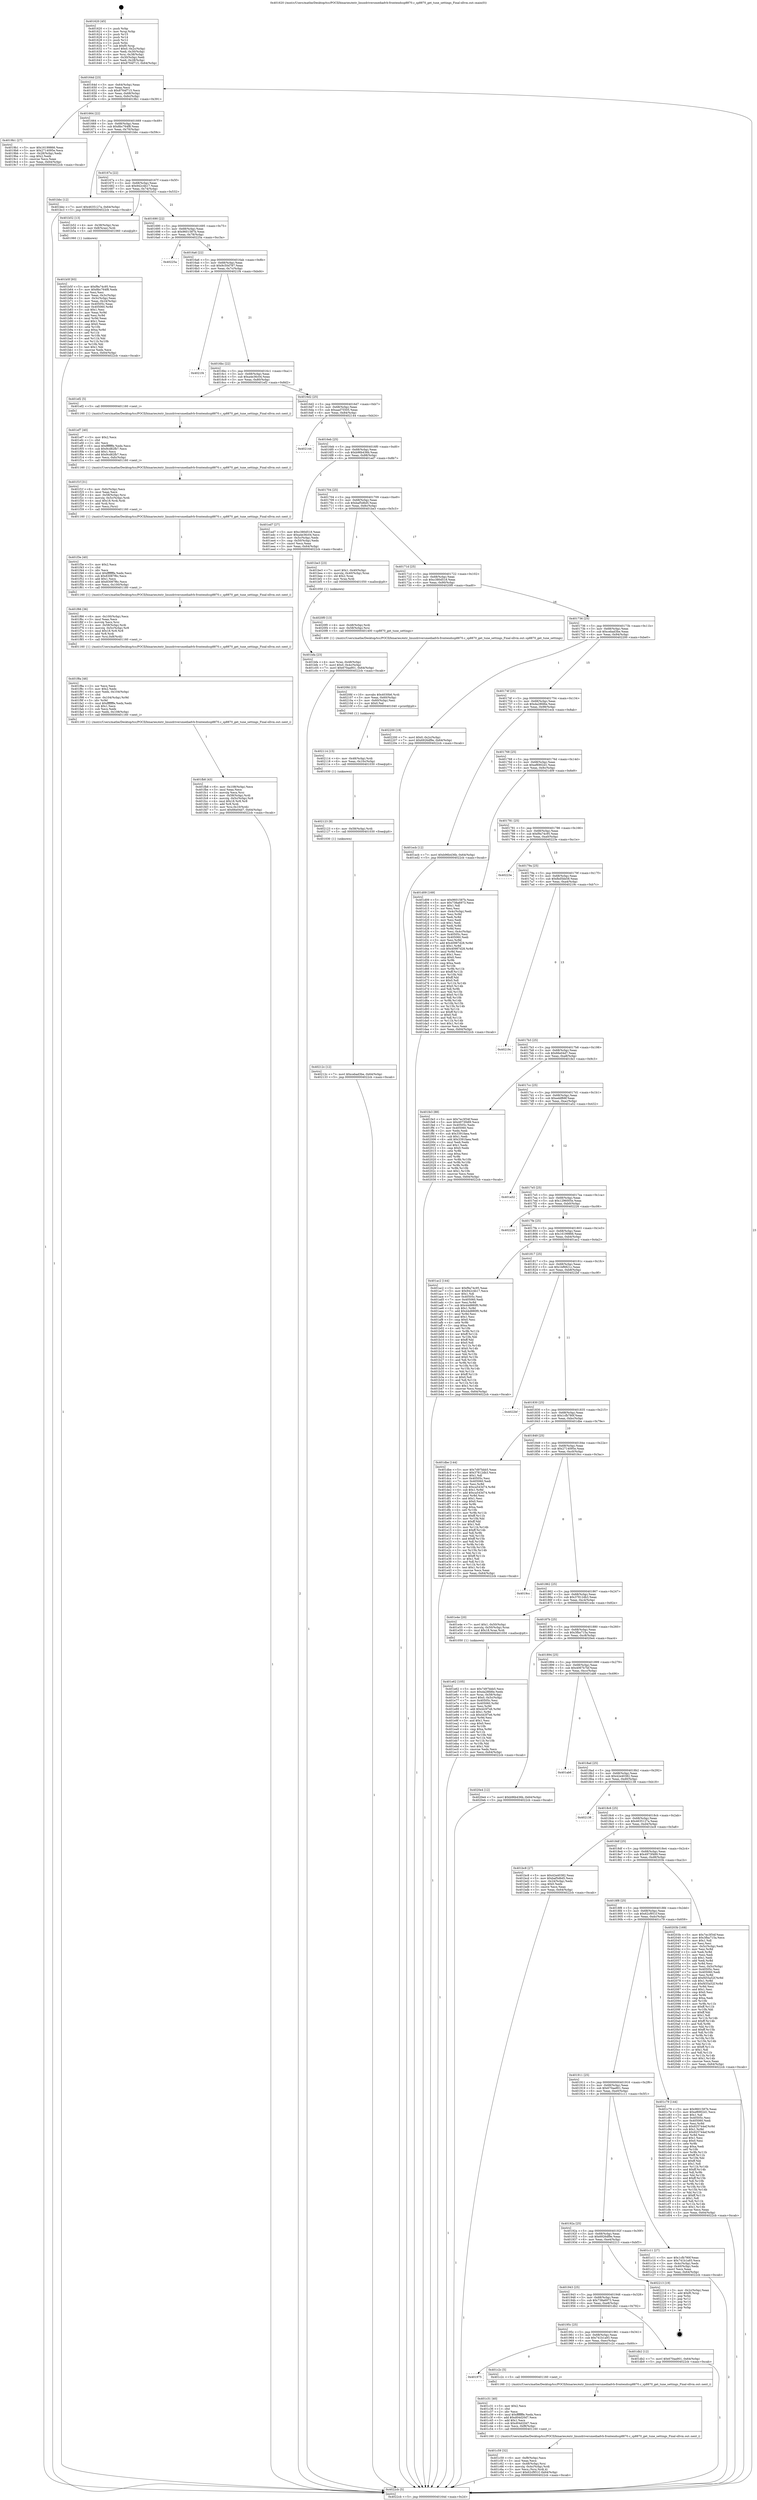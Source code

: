 digraph "0x401620" {
  label = "0x401620 (/mnt/c/Users/mathe/Desktop/tcc/POCII/binaries/extr_linuxdriversmediadvb-frontendssp8870.c_sp8870_get_tune_settings_Final-ollvm.out::main(0))"
  labelloc = "t"
  node[shape=record]

  Entry [label="",width=0.3,height=0.3,shape=circle,fillcolor=black,style=filled]
  "0x40164d" [label="{
     0x40164d [23]\l
     | [instrs]\l
     &nbsp;&nbsp;0x40164d \<+3\>: mov -0x64(%rbp),%eax\l
     &nbsp;&nbsp;0x401650 \<+2\>: mov %eax,%ecx\l
     &nbsp;&nbsp;0x401652 \<+6\>: sub $0x8764f715,%ecx\l
     &nbsp;&nbsp;0x401658 \<+3\>: mov %eax,-0x68(%rbp)\l
     &nbsp;&nbsp;0x40165b \<+3\>: mov %ecx,-0x6c(%rbp)\l
     &nbsp;&nbsp;0x40165e \<+6\>: je 00000000004019b1 \<main+0x391\>\l
  }"]
  "0x4019b1" [label="{
     0x4019b1 [27]\l
     | [instrs]\l
     &nbsp;&nbsp;0x4019b1 \<+5\>: mov $0x16199866,%eax\l
     &nbsp;&nbsp;0x4019b6 \<+5\>: mov $0x2714095e,%ecx\l
     &nbsp;&nbsp;0x4019bb \<+3\>: mov -0x28(%rbp),%edx\l
     &nbsp;&nbsp;0x4019be \<+3\>: cmp $0x2,%edx\l
     &nbsp;&nbsp;0x4019c1 \<+3\>: cmovne %ecx,%eax\l
     &nbsp;&nbsp;0x4019c4 \<+3\>: mov %eax,-0x64(%rbp)\l
     &nbsp;&nbsp;0x4019c7 \<+5\>: jmp 00000000004022cb \<main+0xcab\>\l
  }"]
  "0x401664" [label="{
     0x401664 [22]\l
     | [instrs]\l
     &nbsp;&nbsp;0x401664 \<+5\>: jmp 0000000000401669 \<main+0x49\>\l
     &nbsp;&nbsp;0x401669 \<+3\>: mov -0x68(%rbp),%eax\l
     &nbsp;&nbsp;0x40166c \<+5\>: sub $0x8bc764f8,%eax\l
     &nbsp;&nbsp;0x401671 \<+3\>: mov %eax,-0x70(%rbp)\l
     &nbsp;&nbsp;0x401674 \<+6\>: je 0000000000401bbc \<main+0x59c\>\l
  }"]
  "0x4022cb" [label="{
     0x4022cb [5]\l
     | [instrs]\l
     &nbsp;&nbsp;0x4022cb \<+5\>: jmp 000000000040164d \<main+0x2d\>\l
  }"]
  "0x401620" [label="{
     0x401620 [45]\l
     | [instrs]\l
     &nbsp;&nbsp;0x401620 \<+1\>: push %rbp\l
     &nbsp;&nbsp;0x401621 \<+3\>: mov %rsp,%rbp\l
     &nbsp;&nbsp;0x401624 \<+2\>: push %r15\l
     &nbsp;&nbsp;0x401626 \<+2\>: push %r14\l
     &nbsp;&nbsp;0x401628 \<+2\>: push %r12\l
     &nbsp;&nbsp;0x40162a \<+1\>: push %rbx\l
     &nbsp;&nbsp;0x40162b \<+7\>: sub $0xf0,%rsp\l
     &nbsp;&nbsp;0x401632 \<+7\>: movl $0x0,-0x2c(%rbp)\l
     &nbsp;&nbsp;0x401639 \<+3\>: mov %edi,-0x30(%rbp)\l
     &nbsp;&nbsp;0x40163c \<+4\>: mov %rsi,-0x38(%rbp)\l
     &nbsp;&nbsp;0x401640 \<+3\>: mov -0x30(%rbp),%edi\l
     &nbsp;&nbsp;0x401643 \<+3\>: mov %edi,-0x28(%rbp)\l
     &nbsp;&nbsp;0x401646 \<+7\>: movl $0x8764f715,-0x64(%rbp)\l
  }"]
  Exit [label="",width=0.3,height=0.3,shape=circle,fillcolor=black,style=filled,peripheries=2]
  "0x401bbc" [label="{
     0x401bbc [12]\l
     | [instrs]\l
     &nbsp;&nbsp;0x401bbc \<+7\>: movl $0x4635127a,-0x64(%rbp)\l
     &nbsp;&nbsp;0x401bc3 \<+5\>: jmp 00000000004022cb \<main+0xcab\>\l
  }"]
  "0x40167a" [label="{
     0x40167a [22]\l
     | [instrs]\l
     &nbsp;&nbsp;0x40167a \<+5\>: jmp 000000000040167f \<main+0x5f\>\l
     &nbsp;&nbsp;0x40167f \<+3\>: mov -0x68(%rbp),%eax\l
     &nbsp;&nbsp;0x401682 \<+5\>: sub $0x942c4b17,%eax\l
     &nbsp;&nbsp;0x401687 \<+3\>: mov %eax,-0x74(%rbp)\l
     &nbsp;&nbsp;0x40168a \<+6\>: je 0000000000401b52 \<main+0x532\>\l
  }"]
  "0x40212c" [label="{
     0x40212c [12]\l
     | [instrs]\l
     &nbsp;&nbsp;0x40212c \<+7\>: movl $0xcebad3be,-0x64(%rbp)\l
     &nbsp;&nbsp;0x402133 \<+5\>: jmp 00000000004022cb \<main+0xcab\>\l
  }"]
  "0x401b52" [label="{
     0x401b52 [13]\l
     | [instrs]\l
     &nbsp;&nbsp;0x401b52 \<+4\>: mov -0x38(%rbp),%rax\l
     &nbsp;&nbsp;0x401b56 \<+4\>: mov 0x8(%rax),%rdi\l
     &nbsp;&nbsp;0x401b5a \<+5\>: call 0000000000401060 \<atoi@plt\>\l
     | [calls]\l
     &nbsp;&nbsp;0x401060 \{1\} (unknown)\l
  }"]
  "0x401690" [label="{
     0x401690 [22]\l
     | [instrs]\l
     &nbsp;&nbsp;0x401690 \<+5\>: jmp 0000000000401695 \<main+0x75\>\l
     &nbsp;&nbsp;0x401695 \<+3\>: mov -0x68(%rbp),%eax\l
     &nbsp;&nbsp;0x401698 \<+5\>: sub $0x9601587b,%eax\l
     &nbsp;&nbsp;0x40169d \<+3\>: mov %eax,-0x78(%rbp)\l
     &nbsp;&nbsp;0x4016a0 \<+6\>: je 000000000040225a \<main+0xc3a\>\l
  }"]
  "0x402123" [label="{
     0x402123 [9]\l
     | [instrs]\l
     &nbsp;&nbsp;0x402123 \<+4\>: mov -0x58(%rbp),%rdi\l
     &nbsp;&nbsp;0x402127 \<+5\>: call 0000000000401030 \<free@plt\>\l
     | [calls]\l
     &nbsp;&nbsp;0x401030 \{1\} (unknown)\l
  }"]
  "0x40225a" [label="{
     0x40225a\l
  }", style=dashed]
  "0x4016a6" [label="{
     0x4016a6 [22]\l
     | [instrs]\l
     &nbsp;&nbsp;0x4016a6 \<+5\>: jmp 00000000004016ab \<main+0x8b\>\l
     &nbsp;&nbsp;0x4016ab \<+3\>: mov -0x68(%rbp),%eax\l
     &nbsp;&nbsp;0x4016ae \<+5\>: sub $0x9c50d787,%eax\l
     &nbsp;&nbsp;0x4016b3 \<+3\>: mov %eax,-0x7c(%rbp)\l
     &nbsp;&nbsp;0x4016b6 \<+6\>: je 00000000004021f4 \<main+0xbd4\>\l
  }"]
  "0x402114" [label="{
     0x402114 [15]\l
     | [instrs]\l
     &nbsp;&nbsp;0x402114 \<+4\>: mov -0x48(%rbp),%rdi\l
     &nbsp;&nbsp;0x402118 \<+6\>: mov %eax,-0x10c(%rbp)\l
     &nbsp;&nbsp;0x40211e \<+5\>: call 0000000000401030 \<free@plt\>\l
     | [calls]\l
     &nbsp;&nbsp;0x401030 \{1\} (unknown)\l
  }"]
  "0x4021f4" [label="{
     0x4021f4\l
  }", style=dashed]
  "0x4016bc" [label="{
     0x4016bc [22]\l
     | [instrs]\l
     &nbsp;&nbsp;0x4016bc \<+5\>: jmp 00000000004016c1 \<main+0xa1\>\l
     &nbsp;&nbsp;0x4016c1 \<+3\>: mov -0x68(%rbp),%eax\l
     &nbsp;&nbsp;0x4016c4 \<+5\>: sub $0xa4e36c04,%eax\l
     &nbsp;&nbsp;0x4016c9 \<+3\>: mov %eax,-0x80(%rbp)\l
     &nbsp;&nbsp;0x4016cc \<+6\>: je 0000000000401ef2 \<main+0x8d2\>\l
  }"]
  "0x4020fd" [label="{
     0x4020fd [23]\l
     | [instrs]\l
     &nbsp;&nbsp;0x4020fd \<+10\>: movabs $0x4030b6,%rdi\l
     &nbsp;&nbsp;0x402107 \<+3\>: mov %eax,-0x60(%rbp)\l
     &nbsp;&nbsp;0x40210a \<+3\>: mov -0x60(%rbp),%esi\l
     &nbsp;&nbsp;0x40210d \<+2\>: mov $0x0,%al\l
     &nbsp;&nbsp;0x40210f \<+5\>: call 0000000000401040 \<printf@plt\>\l
     | [calls]\l
     &nbsp;&nbsp;0x401040 \{1\} (unknown)\l
  }"]
  "0x401ef2" [label="{
     0x401ef2 [5]\l
     | [instrs]\l
     &nbsp;&nbsp;0x401ef2 \<+5\>: call 0000000000401160 \<next_i\>\l
     | [calls]\l
     &nbsp;&nbsp;0x401160 \{1\} (/mnt/c/Users/mathe/Desktop/tcc/POCII/binaries/extr_linuxdriversmediadvb-frontendssp8870.c_sp8870_get_tune_settings_Final-ollvm.out::next_i)\l
  }"]
  "0x4016d2" [label="{
     0x4016d2 [25]\l
     | [instrs]\l
     &nbsp;&nbsp;0x4016d2 \<+5\>: jmp 00000000004016d7 \<main+0xb7\>\l
     &nbsp;&nbsp;0x4016d7 \<+3\>: mov -0x68(%rbp),%eax\l
     &nbsp;&nbsp;0x4016da \<+5\>: sub $0xaad75505,%eax\l
     &nbsp;&nbsp;0x4016df \<+6\>: mov %eax,-0x84(%rbp)\l
     &nbsp;&nbsp;0x4016e5 \<+6\>: je 0000000000402144 \<main+0xb24\>\l
  }"]
  "0x401fb8" [label="{
     0x401fb8 [43]\l
     | [instrs]\l
     &nbsp;&nbsp;0x401fb8 \<+6\>: mov -0x108(%rbp),%ecx\l
     &nbsp;&nbsp;0x401fbe \<+3\>: imul %eax,%ecx\l
     &nbsp;&nbsp;0x401fc1 \<+3\>: movslq %ecx,%rsi\l
     &nbsp;&nbsp;0x401fc4 \<+4\>: mov -0x58(%rbp),%rdi\l
     &nbsp;&nbsp;0x401fc8 \<+4\>: movslq -0x5c(%rbp),%r8\l
     &nbsp;&nbsp;0x401fcc \<+4\>: imul $0x18,%r8,%r8\l
     &nbsp;&nbsp;0x401fd0 \<+3\>: add %r8,%rdi\l
     &nbsp;&nbsp;0x401fd3 \<+4\>: mov %rsi,0x10(%rdi)\l
     &nbsp;&nbsp;0x401fd7 \<+7\>: movl $0x66e04d7,-0x64(%rbp)\l
     &nbsp;&nbsp;0x401fde \<+5\>: jmp 00000000004022cb \<main+0xcab\>\l
  }"]
  "0x402144" [label="{
     0x402144\l
  }", style=dashed]
  "0x4016eb" [label="{
     0x4016eb [25]\l
     | [instrs]\l
     &nbsp;&nbsp;0x4016eb \<+5\>: jmp 00000000004016f0 \<main+0xd0\>\l
     &nbsp;&nbsp;0x4016f0 \<+3\>: mov -0x68(%rbp),%eax\l
     &nbsp;&nbsp;0x4016f3 \<+5\>: sub $0xb96b436b,%eax\l
     &nbsp;&nbsp;0x4016f8 \<+6\>: mov %eax,-0x88(%rbp)\l
     &nbsp;&nbsp;0x4016fe \<+6\>: je 0000000000401ed7 \<main+0x8b7\>\l
  }"]
  "0x401f8a" [label="{
     0x401f8a [46]\l
     | [instrs]\l
     &nbsp;&nbsp;0x401f8a \<+2\>: xor %ecx,%ecx\l
     &nbsp;&nbsp;0x401f8c \<+5\>: mov $0x2,%edx\l
     &nbsp;&nbsp;0x401f91 \<+6\>: mov %edx,-0x104(%rbp)\l
     &nbsp;&nbsp;0x401f97 \<+1\>: cltd\l
     &nbsp;&nbsp;0x401f98 \<+7\>: mov -0x104(%rbp),%r9d\l
     &nbsp;&nbsp;0x401f9f \<+3\>: idiv %r9d\l
     &nbsp;&nbsp;0x401fa2 \<+6\>: imul $0xfffffffe,%edx,%edx\l
     &nbsp;&nbsp;0x401fa8 \<+3\>: sub $0x1,%ecx\l
     &nbsp;&nbsp;0x401fab \<+2\>: sub %ecx,%edx\l
     &nbsp;&nbsp;0x401fad \<+6\>: mov %edx,-0x108(%rbp)\l
     &nbsp;&nbsp;0x401fb3 \<+5\>: call 0000000000401160 \<next_i\>\l
     | [calls]\l
     &nbsp;&nbsp;0x401160 \{1\} (/mnt/c/Users/mathe/Desktop/tcc/POCII/binaries/extr_linuxdriversmediadvb-frontendssp8870.c_sp8870_get_tune_settings_Final-ollvm.out::next_i)\l
  }"]
  "0x401ed7" [label="{
     0x401ed7 [27]\l
     | [instrs]\l
     &nbsp;&nbsp;0x401ed7 \<+5\>: mov $0xc380d518,%eax\l
     &nbsp;&nbsp;0x401edc \<+5\>: mov $0xa4e36c04,%ecx\l
     &nbsp;&nbsp;0x401ee1 \<+3\>: mov -0x5c(%rbp),%edx\l
     &nbsp;&nbsp;0x401ee4 \<+3\>: cmp -0x50(%rbp),%edx\l
     &nbsp;&nbsp;0x401ee7 \<+3\>: cmovl %ecx,%eax\l
     &nbsp;&nbsp;0x401eea \<+3\>: mov %eax,-0x64(%rbp)\l
     &nbsp;&nbsp;0x401eed \<+5\>: jmp 00000000004022cb \<main+0xcab\>\l
  }"]
  "0x401704" [label="{
     0x401704 [25]\l
     | [instrs]\l
     &nbsp;&nbsp;0x401704 \<+5\>: jmp 0000000000401709 \<main+0xe9\>\l
     &nbsp;&nbsp;0x401709 \<+3\>: mov -0x68(%rbp),%eax\l
     &nbsp;&nbsp;0x40170c \<+5\>: sub $0xbaf5d6d5,%eax\l
     &nbsp;&nbsp;0x401711 \<+6\>: mov %eax,-0x8c(%rbp)\l
     &nbsp;&nbsp;0x401717 \<+6\>: je 0000000000401be3 \<main+0x5c3\>\l
  }"]
  "0x401f66" [label="{
     0x401f66 [36]\l
     | [instrs]\l
     &nbsp;&nbsp;0x401f66 \<+6\>: mov -0x100(%rbp),%ecx\l
     &nbsp;&nbsp;0x401f6c \<+3\>: imul %eax,%ecx\l
     &nbsp;&nbsp;0x401f6f \<+3\>: movslq %ecx,%rsi\l
     &nbsp;&nbsp;0x401f72 \<+4\>: mov -0x58(%rbp),%rdi\l
     &nbsp;&nbsp;0x401f76 \<+4\>: movslq -0x5c(%rbp),%r8\l
     &nbsp;&nbsp;0x401f7a \<+4\>: imul $0x18,%r8,%r8\l
     &nbsp;&nbsp;0x401f7e \<+3\>: add %r8,%rdi\l
     &nbsp;&nbsp;0x401f81 \<+4\>: mov %rsi,0x8(%rdi)\l
     &nbsp;&nbsp;0x401f85 \<+5\>: call 0000000000401160 \<next_i\>\l
     | [calls]\l
     &nbsp;&nbsp;0x401160 \{1\} (/mnt/c/Users/mathe/Desktop/tcc/POCII/binaries/extr_linuxdriversmediadvb-frontendssp8870.c_sp8870_get_tune_settings_Final-ollvm.out::next_i)\l
  }"]
  "0x401be3" [label="{
     0x401be3 [23]\l
     | [instrs]\l
     &nbsp;&nbsp;0x401be3 \<+7\>: movl $0x1,-0x40(%rbp)\l
     &nbsp;&nbsp;0x401bea \<+4\>: movslq -0x40(%rbp),%rax\l
     &nbsp;&nbsp;0x401bee \<+4\>: shl $0x2,%rax\l
     &nbsp;&nbsp;0x401bf2 \<+3\>: mov %rax,%rdi\l
     &nbsp;&nbsp;0x401bf5 \<+5\>: call 0000000000401050 \<malloc@plt\>\l
     | [calls]\l
     &nbsp;&nbsp;0x401050 \{1\} (unknown)\l
  }"]
  "0x40171d" [label="{
     0x40171d [25]\l
     | [instrs]\l
     &nbsp;&nbsp;0x40171d \<+5\>: jmp 0000000000401722 \<main+0x102\>\l
     &nbsp;&nbsp;0x401722 \<+3\>: mov -0x68(%rbp),%eax\l
     &nbsp;&nbsp;0x401725 \<+5\>: sub $0xc380d518,%eax\l
     &nbsp;&nbsp;0x40172a \<+6\>: mov %eax,-0x90(%rbp)\l
     &nbsp;&nbsp;0x401730 \<+6\>: je 00000000004020f0 \<main+0xad0\>\l
  }"]
  "0x401f3e" [label="{
     0x401f3e [40]\l
     | [instrs]\l
     &nbsp;&nbsp;0x401f3e \<+5\>: mov $0x2,%ecx\l
     &nbsp;&nbsp;0x401f43 \<+1\>: cltd\l
     &nbsp;&nbsp;0x401f44 \<+2\>: idiv %ecx\l
     &nbsp;&nbsp;0x401f46 \<+6\>: imul $0xfffffffe,%edx,%ecx\l
     &nbsp;&nbsp;0x401f4c \<+6\>: sub $0x83087f6c,%ecx\l
     &nbsp;&nbsp;0x401f52 \<+3\>: add $0x1,%ecx\l
     &nbsp;&nbsp;0x401f55 \<+6\>: add $0x83087f6c,%ecx\l
     &nbsp;&nbsp;0x401f5b \<+6\>: mov %ecx,-0x100(%rbp)\l
     &nbsp;&nbsp;0x401f61 \<+5\>: call 0000000000401160 \<next_i\>\l
     | [calls]\l
     &nbsp;&nbsp;0x401160 \{1\} (/mnt/c/Users/mathe/Desktop/tcc/POCII/binaries/extr_linuxdriversmediadvb-frontendssp8870.c_sp8870_get_tune_settings_Final-ollvm.out::next_i)\l
  }"]
  "0x4020f0" [label="{
     0x4020f0 [13]\l
     | [instrs]\l
     &nbsp;&nbsp;0x4020f0 \<+4\>: mov -0x48(%rbp),%rdi\l
     &nbsp;&nbsp;0x4020f4 \<+4\>: mov -0x58(%rbp),%rsi\l
     &nbsp;&nbsp;0x4020f8 \<+5\>: call 0000000000401400 \<sp8870_get_tune_settings\>\l
     | [calls]\l
     &nbsp;&nbsp;0x401400 \{1\} (/mnt/c/Users/mathe/Desktop/tcc/POCII/binaries/extr_linuxdriversmediadvb-frontendssp8870.c_sp8870_get_tune_settings_Final-ollvm.out::sp8870_get_tune_settings)\l
  }"]
  "0x401736" [label="{
     0x401736 [25]\l
     | [instrs]\l
     &nbsp;&nbsp;0x401736 \<+5\>: jmp 000000000040173b \<main+0x11b\>\l
     &nbsp;&nbsp;0x40173b \<+3\>: mov -0x68(%rbp),%eax\l
     &nbsp;&nbsp;0x40173e \<+5\>: sub $0xcebad3be,%eax\l
     &nbsp;&nbsp;0x401743 \<+6\>: mov %eax,-0x94(%rbp)\l
     &nbsp;&nbsp;0x401749 \<+6\>: je 0000000000402200 \<main+0xbe0\>\l
  }"]
  "0x401f1f" [label="{
     0x401f1f [31]\l
     | [instrs]\l
     &nbsp;&nbsp;0x401f1f \<+6\>: mov -0xfc(%rbp),%ecx\l
     &nbsp;&nbsp;0x401f25 \<+3\>: imul %eax,%ecx\l
     &nbsp;&nbsp;0x401f28 \<+4\>: mov -0x58(%rbp),%rsi\l
     &nbsp;&nbsp;0x401f2c \<+4\>: movslq -0x5c(%rbp),%rdi\l
     &nbsp;&nbsp;0x401f30 \<+4\>: imul $0x18,%rdi,%rdi\l
     &nbsp;&nbsp;0x401f34 \<+3\>: add %rdi,%rsi\l
     &nbsp;&nbsp;0x401f37 \<+2\>: mov %ecx,(%rsi)\l
     &nbsp;&nbsp;0x401f39 \<+5\>: call 0000000000401160 \<next_i\>\l
     | [calls]\l
     &nbsp;&nbsp;0x401160 \{1\} (/mnt/c/Users/mathe/Desktop/tcc/POCII/binaries/extr_linuxdriversmediadvb-frontendssp8870.c_sp8870_get_tune_settings_Final-ollvm.out::next_i)\l
  }"]
  "0x402200" [label="{
     0x402200 [19]\l
     | [instrs]\l
     &nbsp;&nbsp;0x402200 \<+7\>: movl $0x0,-0x2c(%rbp)\l
     &nbsp;&nbsp;0x402207 \<+7\>: movl $0x6926df9e,-0x64(%rbp)\l
     &nbsp;&nbsp;0x40220e \<+5\>: jmp 00000000004022cb \<main+0xcab\>\l
  }"]
  "0x40174f" [label="{
     0x40174f [25]\l
     | [instrs]\l
     &nbsp;&nbsp;0x40174f \<+5\>: jmp 0000000000401754 \<main+0x134\>\l
     &nbsp;&nbsp;0x401754 \<+3\>: mov -0x68(%rbp),%eax\l
     &nbsp;&nbsp;0x401757 \<+5\>: sub $0xda28fd6e,%eax\l
     &nbsp;&nbsp;0x40175c \<+6\>: mov %eax,-0x98(%rbp)\l
     &nbsp;&nbsp;0x401762 \<+6\>: je 0000000000401ecb \<main+0x8ab\>\l
  }"]
  "0x401ef7" [label="{
     0x401ef7 [40]\l
     | [instrs]\l
     &nbsp;&nbsp;0x401ef7 \<+5\>: mov $0x2,%ecx\l
     &nbsp;&nbsp;0x401efc \<+1\>: cltd\l
     &nbsp;&nbsp;0x401efd \<+2\>: idiv %ecx\l
     &nbsp;&nbsp;0x401eff \<+6\>: imul $0xfffffffe,%edx,%ecx\l
     &nbsp;&nbsp;0x401f05 \<+6\>: sub $0x9cd82fb7,%ecx\l
     &nbsp;&nbsp;0x401f0b \<+3\>: add $0x1,%ecx\l
     &nbsp;&nbsp;0x401f0e \<+6\>: add $0x9cd82fb7,%ecx\l
     &nbsp;&nbsp;0x401f14 \<+6\>: mov %ecx,-0xfc(%rbp)\l
     &nbsp;&nbsp;0x401f1a \<+5\>: call 0000000000401160 \<next_i\>\l
     | [calls]\l
     &nbsp;&nbsp;0x401160 \{1\} (/mnt/c/Users/mathe/Desktop/tcc/POCII/binaries/extr_linuxdriversmediadvb-frontendssp8870.c_sp8870_get_tune_settings_Final-ollvm.out::next_i)\l
  }"]
  "0x401ecb" [label="{
     0x401ecb [12]\l
     | [instrs]\l
     &nbsp;&nbsp;0x401ecb \<+7\>: movl $0xb96b436b,-0x64(%rbp)\l
     &nbsp;&nbsp;0x401ed2 \<+5\>: jmp 00000000004022cb \<main+0xcab\>\l
  }"]
  "0x401768" [label="{
     0x401768 [25]\l
     | [instrs]\l
     &nbsp;&nbsp;0x401768 \<+5\>: jmp 000000000040176d \<main+0x14d\>\l
     &nbsp;&nbsp;0x40176d \<+3\>: mov -0x68(%rbp),%eax\l
     &nbsp;&nbsp;0x401770 \<+5\>: sub $0xef6902d1,%eax\l
     &nbsp;&nbsp;0x401775 \<+6\>: mov %eax,-0x9c(%rbp)\l
     &nbsp;&nbsp;0x40177b \<+6\>: je 0000000000401d09 \<main+0x6e9\>\l
  }"]
  "0x401e62" [label="{
     0x401e62 [105]\l
     | [instrs]\l
     &nbsp;&nbsp;0x401e62 \<+5\>: mov $0x7d97bbb5,%ecx\l
     &nbsp;&nbsp;0x401e67 \<+5\>: mov $0xda28fd6e,%edx\l
     &nbsp;&nbsp;0x401e6c \<+4\>: mov %rax,-0x58(%rbp)\l
     &nbsp;&nbsp;0x401e70 \<+7\>: movl $0x0,-0x5c(%rbp)\l
     &nbsp;&nbsp;0x401e77 \<+7\>: mov 0x40505c,%esi\l
     &nbsp;&nbsp;0x401e7e \<+8\>: mov 0x405060,%r8d\l
     &nbsp;&nbsp;0x401e86 \<+3\>: mov %esi,%r9d\l
     &nbsp;&nbsp;0x401e89 \<+7\>: add $0x443f7e6,%r9d\l
     &nbsp;&nbsp;0x401e90 \<+4\>: sub $0x1,%r9d\l
     &nbsp;&nbsp;0x401e94 \<+7\>: sub $0x443f7e6,%r9d\l
     &nbsp;&nbsp;0x401e9b \<+4\>: imul %r9d,%esi\l
     &nbsp;&nbsp;0x401e9f \<+3\>: and $0x1,%esi\l
     &nbsp;&nbsp;0x401ea2 \<+3\>: cmp $0x0,%esi\l
     &nbsp;&nbsp;0x401ea5 \<+4\>: sete %r10b\l
     &nbsp;&nbsp;0x401ea9 \<+4\>: cmp $0xa,%r8d\l
     &nbsp;&nbsp;0x401ead \<+4\>: setl %r11b\l
     &nbsp;&nbsp;0x401eb1 \<+3\>: mov %r10b,%bl\l
     &nbsp;&nbsp;0x401eb4 \<+3\>: and %r11b,%bl\l
     &nbsp;&nbsp;0x401eb7 \<+3\>: xor %r11b,%r10b\l
     &nbsp;&nbsp;0x401eba \<+3\>: or %r10b,%bl\l
     &nbsp;&nbsp;0x401ebd \<+3\>: test $0x1,%bl\l
     &nbsp;&nbsp;0x401ec0 \<+3\>: cmovne %edx,%ecx\l
     &nbsp;&nbsp;0x401ec3 \<+3\>: mov %ecx,-0x64(%rbp)\l
     &nbsp;&nbsp;0x401ec6 \<+5\>: jmp 00000000004022cb \<main+0xcab\>\l
  }"]
  "0x401d09" [label="{
     0x401d09 [169]\l
     | [instrs]\l
     &nbsp;&nbsp;0x401d09 \<+5\>: mov $0x9601587b,%eax\l
     &nbsp;&nbsp;0x401d0e \<+5\>: mov $0x738a6973,%ecx\l
     &nbsp;&nbsp;0x401d13 \<+2\>: mov $0x1,%dl\l
     &nbsp;&nbsp;0x401d15 \<+2\>: xor %esi,%esi\l
     &nbsp;&nbsp;0x401d17 \<+3\>: mov -0x4c(%rbp),%edi\l
     &nbsp;&nbsp;0x401d1a \<+3\>: mov %esi,%r8d\l
     &nbsp;&nbsp;0x401d1d \<+3\>: sub %edi,%r8d\l
     &nbsp;&nbsp;0x401d20 \<+2\>: mov %esi,%edi\l
     &nbsp;&nbsp;0x401d22 \<+3\>: sub $0x1,%edi\l
     &nbsp;&nbsp;0x401d25 \<+3\>: add %edi,%r8d\l
     &nbsp;&nbsp;0x401d28 \<+3\>: sub %r8d,%esi\l
     &nbsp;&nbsp;0x401d2b \<+3\>: mov %esi,-0x4c(%rbp)\l
     &nbsp;&nbsp;0x401d2e \<+7\>: mov 0x40505c,%esi\l
     &nbsp;&nbsp;0x401d35 \<+7\>: mov 0x405060,%edi\l
     &nbsp;&nbsp;0x401d3c \<+3\>: mov %esi,%r8d\l
     &nbsp;&nbsp;0x401d3f \<+7\>: add $0x40987d28,%r8d\l
     &nbsp;&nbsp;0x401d46 \<+4\>: sub $0x1,%r8d\l
     &nbsp;&nbsp;0x401d4a \<+7\>: sub $0x40987d28,%r8d\l
     &nbsp;&nbsp;0x401d51 \<+4\>: imul %r8d,%esi\l
     &nbsp;&nbsp;0x401d55 \<+3\>: and $0x1,%esi\l
     &nbsp;&nbsp;0x401d58 \<+3\>: cmp $0x0,%esi\l
     &nbsp;&nbsp;0x401d5b \<+4\>: sete %r9b\l
     &nbsp;&nbsp;0x401d5f \<+3\>: cmp $0xa,%edi\l
     &nbsp;&nbsp;0x401d62 \<+4\>: setl %r10b\l
     &nbsp;&nbsp;0x401d66 \<+3\>: mov %r9b,%r11b\l
     &nbsp;&nbsp;0x401d69 \<+4\>: xor $0xff,%r11b\l
     &nbsp;&nbsp;0x401d6d \<+3\>: mov %r10b,%bl\l
     &nbsp;&nbsp;0x401d70 \<+3\>: xor $0xff,%bl\l
     &nbsp;&nbsp;0x401d73 \<+3\>: xor $0x0,%dl\l
     &nbsp;&nbsp;0x401d76 \<+3\>: mov %r11b,%r14b\l
     &nbsp;&nbsp;0x401d79 \<+4\>: and $0x0,%r14b\l
     &nbsp;&nbsp;0x401d7d \<+3\>: and %dl,%r9b\l
     &nbsp;&nbsp;0x401d80 \<+3\>: mov %bl,%r15b\l
     &nbsp;&nbsp;0x401d83 \<+4\>: and $0x0,%r15b\l
     &nbsp;&nbsp;0x401d87 \<+3\>: and %dl,%r10b\l
     &nbsp;&nbsp;0x401d8a \<+3\>: or %r9b,%r14b\l
     &nbsp;&nbsp;0x401d8d \<+3\>: or %r10b,%r15b\l
     &nbsp;&nbsp;0x401d90 \<+3\>: xor %r15b,%r14b\l
     &nbsp;&nbsp;0x401d93 \<+3\>: or %bl,%r11b\l
     &nbsp;&nbsp;0x401d96 \<+4\>: xor $0xff,%r11b\l
     &nbsp;&nbsp;0x401d9a \<+3\>: or $0x0,%dl\l
     &nbsp;&nbsp;0x401d9d \<+3\>: and %dl,%r11b\l
     &nbsp;&nbsp;0x401da0 \<+3\>: or %r11b,%r14b\l
     &nbsp;&nbsp;0x401da3 \<+4\>: test $0x1,%r14b\l
     &nbsp;&nbsp;0x401da7 \<+3\>: cmovne %ecx,%eax\l
     &nbsp;&nbsp;0x401daa \<+3\>: mov %eax,-0x64(%rbp)\l
     &nbsp;&nbsp;0x401dad \<+5\>: jmp 00000000004022cb \<main+0xcab\>\l
  }"]
  "0x401781" [label="{
     0x401781 [25]\l
     | [instrs]\l
     &nbsp;&nbsp;0x401781 \<+5\>: jmp 0000000000401786 \<main+0x166\>\l
     &nbsp;&nbsp;0x401786 \<+3\>: mov -0x68(%rbp),%eax\l
     &nbsp;&nbsp;0x401789 \<+5\>: sub $0xf9a74c95,%eax\l
     &nbsp;&nbsp;0x40178e \<+6\>: mov %eax,-0xa0(%rbp)\l
     &nbsp;&nbsp;0x401794 \<+6\>: je 000000000040223e \<main+0xc1e\>\l
  }"]
  "0x401c59" [label="{
     0x401c59 [32]\l
     | [instrs]\l
     &nbsp;&nbsp;0x401c59 \<+6\>: mov -0xf8(%rbp),%ecx\l
     &nbsp;&nbsp;0x401c5f \<+3\>: imul %eax,%ecx\l
     &nbsp;&nbsp;0x401c62 \<+4\>: mov -0x48(%rbp),%rsi\l
     &nbsp;&nbsp;0x401c66 \<+4\>: movslq -0x4c(%rbp),%rdi\l
     &nbsp;&nbsp;0x401c6a \<+3\>: mov %ecx,(%rsi,%rdi,4)\l
     &nbsp;&nbsp;0x401c6d \<+7\>: movl $0x62cf951f,-0x64(%rbp)\l
     &nbsp;&nbsp;0x401c74 \<+5\>: jmp 00000000004022cb \<main+0xcab\>\l
  }"]
  "0x40223e" [label="{
     0x40223e\l
  }", style=dashed]
  "0x40179a" [label="{
     0x40179a [25]\l
     | [instrs]\l
     &nbsp;&nbsp;0x40179a \<+5\>: jmp 000000000040179f \<main+0x17f\>\l
     &nbsp;&nbsp;0x40179f \<+3\>: mov -0x68(%rbp),%eax\l
     &nbsp;&nbsp;0x4017a2 \<+5\>: sub $0xfbd5bb58,%eax\l
     &nbsp;&nbsp;0x4017a7 \<+6\>: mov %eax,-0xa4(%rbp)\l
     &nbsp;&nbsp;0x4017ad \<+6\>: je 000000000040219c \<main+0xb7c\>\l
  }"]
  "0x401c31" [label="{
     0x401c31 [40]\l
     | [instrs]\l
     &nbsp;&nbsp;0x401c31 \<+5\>: mov $0x2,%ecx\l
     &nbsp;&nbsp;0x401c36 \<+1\>: cltd\l
     &nbsp;&nbsp;0x401c37 \<+2\>: idiv %ecx\l
     &nbsp;&nbsp;0x401c39 \<+6\>: imul $0xfffffffe,%edx,%ecx\l
     &nbsp;&nbsp;0x401c3f \<+6\>: add $0xd04d20d7,%ecx\l
     &nbsp;&nbsp;0x401c45 \<+3\>: add $0x1,%ecx\l
     &nbsp;&nbsp;0x401c48 \<+6\>: sub $0xd04d20d7,%ecx\l
     &nbsp;&nbsp;0x401c4e \<+6\>: mov %ecx,-0xf8(%rbp)\l
     &nbsp;&nbsp;0x401c54 \<+5\>: call 0000000000401160 \<next_i\>\l
     | [calls]\l
     &nbsp;&nbsp;0x401160 \{1\} (/mnt/c/Users/mathe/Desktop/tcc/POCII/binaries/extr_linuxdriversmediadvb-frontendssp8870.c_sp8870_get_tune_settings_Final-ollvm.out::next_i)\l
  }"]
  "0x40219c" [label="{
     0x40219c\l
  }", style=dashed]
  "0x4017b3" [label="{
     0x4017b3 [25]\l
     | [instrs]\l
     &nbsp;&nbsp;0x4017b3 \<+5\>: jmp 00000000004017b8 \<main+0x198\>\l
     &nbsp;&nbsp;0x4017b8 \<+3\>: mov -0x68(%rbp),%eax\l
     &nbsp;&nbsp;0x4017bb \<+5\>: sub $0x66e04d7,%eax\l
     &nbsp;&nbsp;0x4017c0 \<+6\>: mov %eax,-0xa8(%rbp)\l
     &nbsp;&nbsp;0x4017c6 \<+6\>: je 0000000000401fe3 \<main+0x9c3\>\l
  }"]
  "0x401975" [label="{
     0x401975\l
  }", style=dashed]
  "0x401fe3" [label="{
     0x401fe3 [88]\l
     | [instrs]\l
     &nbsp;&nbsp;0x401fe3 \<+5\>: mov $0x7ec3f34f,%eax\l
     &nbsp;&nbsp;0x401fe8 \<+5\>: mov $0x4973f489,%ecx\l
     &nbsp;&nbsp;0x401fed \<+7\>: mov 0x40505c,%edx\l
     &nbsp;&nbsp;0x401ff4 \<+7\>: mov 0x405060,%esi\l
     &nbsp;&nbsp;0x401ffb \<+2\>: mov %edx,%edi\l
     &nbsp;&nbsp;0x401ffd \<+6\>: sub $0x3391faea,%edi\l
     &nbsp;&nbsp;0x402003 \<+3\>: sub $0x1,%edi\l
     &nbsp;&nbsp;0x402006 \<+6\>: add $0x3391faea,%edi\l
     &nbsp;&nbsp;0x40200c \<+3\>: imul %edi,%edx\l
     &nbsp;&nbsp;0x40200f \<+3\>: and $0x1,%edx\l
     &nbsp;&nbsp;0x402012 \<+3\>: cmp $0x0,%edx\l
     &nbsp;&nbsp;0x402015 \<+4\>: sete %r8b\l
     &nbsp;&nbsp;0x402019 \<+3\>: cmp $0xa,%esi\l
     &nbsp;&nbsp;0x40201c \<+4\>: setl %r9b\l
     &nbsp;&nbsp;0x402020 \<+3\>: mov %r8b,%r10b\l
     &nbsp;&nbsp;0x402023 \<+3\>: and %r9b,%r10b\l
     &nbsp;&nbsp;0x402026 \<+3\>: xor %r9b,%r8b\l
     &nbsp;&nbsp;0x402029 \<+3\>: or %r8b,%r10b\l
     &nbsp;&nbsp;0x40202c \<+4\>: test $0x1,%r10b\l
     &nbsp;&nbsp;0x402030 \<+3\>: cmovne %ecx,%eax\l
     &nbsp;&nbsp;0x402033 \<+3\>: mov %eax,-0x64(%rbp)\l
     &nbsp;&nbsp;0x402036 \<+5\>: jmp 00000000004022cb \<main+0xcab\>\l
  }"]
  "0x4017cc" [label="{
     0x4017cc [25]\l
     | [instrs]\l
     &nbsp;&nbsp;0x4017cc \<+5\>: jmp 00000000004017d1 \<main+0x1b1\>\l
     &nbsp;&nbsp;0x4017d1 \<+3\>: mov -0x68(%rbp),%eax\l
     &nbsp;&nbsp;0x4017d4 \<+5\>: sub $0xeddf68f,%eax\l
     &nbsp;&nbsp;0x4017d9 \<+6\>: mov %eax,-0xac(%rbp)\l
     &nbsp;&nbsp;0x4017df \<+6\>: je 0000000000401a52 \<main+0x432\>\l
  }"]
  "0x401c2c" [label="{
     0x401c2c [5]\l
     | [instrs]\l
     &nbsp;&nbsp;0x401c2c \<+5\>: call 0000000000401160 \<next_i\>\l
     | [calls]\l
     &nbsp;&nbsp;0x401160 \{1\} (/mnt/c/Users/mathe/Desktop/tcc/POCII/binaries/extr_linuxdriversmediadvb-frontendssp8870.c_sp8870_get_tune_settings_Final-ollvm.out::next_i)\l
  }"]
  "0x401a52" [label="{
     0x401a52\l
  }", style=dashed]
  "0x4017e5" [label="{
     0x4017e5 [25]\l
     | [instrs]\l
     &nbsp;&nbsp;0x4017e5 \<+5\>: jmp 00000000004017ea \<main+0x1ca\>\l
     &nbsp;&nbsp;0x4017ea \<+3\>: mov -0x68(%rbp),%eax\l
     &nbsp;&nbsp;0x4017ed \<+5\>: sub $0x1296005e,%eax\l
     &nbsp;&nbsp;0x4017f2 \<+6\>: mov %eax,-0xb0(%rbp)\l
     &nbsp;&nbsp;0x4017f8 \<+6\>: je 0000000000402226 \<main+0xc06\>\l
  }"]
  "0x40195c" [label="{
     0x40195c [25]\l
     | [instrs]\l
     &nbsp;&nbsp;0x40195c \<+5\>: jmp 0000000000401961 \<main+0x341\>\l
     &nbsp;&nbsp;0x401961 \<+3\>: mov -0x68(%rbp),%eax\l
     &nbsp;&nbsp;0x401964 \<+5\>: sub $0x741b1a93,%eax\l
     &nbsp;&nbsp;0x401969 \<+6\>: mov %eax,-0xec(%rbp)\l
     &nbsp;&nbsp;0x40196f \<+6\>: je 0000000000401c2c \<main+0x60c\>\l
  }"]
  "0x402226" [label="{
     0x402226\l
  }", style=dashed]
  "0x4017fe" [label="{
     0x4017fe [25]\l
     | [instrs]\l
     &nbsp;&nbsp;0x4017fe \<+5\>: jmp 0000000000401803 \<main+0x1e3\>\l
     &nbsp;&nbsp;0x401803 \<+3\>: mov -0x68(%rbp),%eax\l
     &nbsp;&nbsp;0x401806 \<+5\>: sub $0x16199866,%eax\l
     &nbsp;&nbsp;0x40180b \<+6\>: mov %eax,-0xb4(%rbp)\l
     &nbsp;&nbsp;0x401811 \<+6\>: je 0000000000401ac2 \<main+0x4a2\>\l
  }"]
  "0x401db2" [label="{
     0x401db2 [12]\l
     | [instrs]\l
     &nbsp;&nbsp;0x401db2 \<+7\>: movl $0x670aa901,-0x64(%rbp)\l
     &nbsp;&nbsp;0x401db9 \<+5\>: jmp 00000000004022cb \<main+0xcab\>\l
  }"]
  "0x401ac2" [label="{
     0x401ac2 [144]\l
     | [instrs]\l
     &nbsp;&nbsp;0x401ac2 \<+5\>: mov $0xf9a74c95,%eax\l
     &nbsp;&nbsp;0x401ac7 \<+5\>: mov $0x942c4b17,%ecx\l
     &nbsp;&nbsp;0x401acc \<+2\>: mov $0x1,%dl\l
     &nbsp;&nbsp;0x401ace \<+7\>: mov 0x40505c,%esi\l
     &nbsp;&nbsp;0x401ad5 \<+7\>: mov 0x405060,%edi\l
     &nbsp;&nbsp;0x401adc \<+3\>: mov %esi,%r8d\l
     &nbsp;&nbsp;0x401adf \<+7\>: sub $0x44d880f0,%r8d\l
     &nbsp;&nbsp;0x401ae6 \<+4\>: sub $0x1,%r8d\l
     &nbsp;&nbsp;0x401aea \<+7\>: add $0x44d880f0,%r8d\l
     &nbsp;&nbsp;0x401af1 \<+4\>: imul %r8d,%esi\l
     &nbsp;&nbsp;0x401af5 \<+3\>: and $0x1,%esi\l
     &nbsp;&nbsp;0x401af8 \<+3\>: cmp $0x0,%esi\l
     &nbsp;&nbsp;0x401afb \<+4\>: sete %r9b\l
     &nbsp;&nbsp;0x401aff \<+3\>: cmp $0xa,%edi\l
     &nbsp;&nbsp;0x401b02 \<+4\>: setl %r10b\l
     &nbsp;&nbsp;0x401b06 \<+3\>: mov %r9b,%r11b\l
     &nbsp;&nbsp;0x401b09 \<+4\>: xor $0xff,%r11b\l
     &nbsp;&nbsp;0x401b0d \<+3\>: mov %r10b,%bl\l
     &nbsp;&nbsp;0x401b10 \<+3\>: xor $0xff,%bl\l
     &nbsp;&nbsp;0x401b13 \<+3\>: xor $0x0,%dl\l
     &nbsp;&nbsp;0x401b16 \<+3\>: mov %r11b,%r14b\l
     &nbsp;&nbsp;0x401b19 \<+4\>: and $0x0,%r14b\l
     &nbsp;&nbsp;0x401b1d \<+3\>: and %dl,%r9b\l
     &nbsp;&nbsp;0x401b20 \<+3\>: mov %bl,%r15b\l
     &nbsp;&nbsp;0x401b23 \<+4\>: and $0x0,%r15b\l
     &nbsp;&nbsp;0x401b27 \<+3\>: and %dl,%r10b\l
     &nbsp;&nbsp;0x401b2a \<+3\>: or %r9b,%r14b\l
     &nbsp;&nbsp;0x401b2d \<+3\>: or %r10b,%r15b\l
     &nbsp;&nbsp;0x401b30 \<+3\>: xor %r15b,%r14b\l
     &nbsp;&nbsp;0x401b33 \<+3\>: or %bl,%r11b\l
     &nbsp;&nbsp;0x401b36 \<+4\>: xor $0xff,%r11b\l
     &nbsp;&nbsp;0x401b3a \<+3\>: or $0x0,%dl\l
     &nbsp;&nbsp;0x401b3d \<+3\>: and %dl,%r11b\l
     &nbsp;&nbsp;0x401b40 \<+3\>: or %r11b,%r14b\l
     &nbsp;&nbsp;0x401b43 \<+4\>: test $0x1,%r14b\l
     &nbsp;&nbsp;0x401b47 \<+3\>: cmovne %ecx,%eax\l
     &nbsp;&nbsp;0x401b4a \<+3\>: mov %eax,-0x64(%rbp)\l
     &nbsp;&nbsp;0x401b4d \<+5\>: jmp 00000000004022cb \<main+0xcab\>\l
  }"]
  "0x401817" [label="{
     0x401817 [25]\l
     | [instrs]\l
     &nbsp;&nbsp;0x401817 \<+5\>: jmp 000000000040181c \<main+0x1fc\>\l
     &nbsp;&nbsp;0x40181c \<+3\>: mov -0x68(%rbp),%eax\l
     &nbsp;&nbsp;0x40181f \<+5\>: sub $0x1bf6821c,%eax\l
     &nbsp;&nbsp;0x401824 \<+6\>: mov %eax,-0xb8(%rbp)\l
     &nbsp;&nbsp;0x40182a \<+6\>: je 00000000004022bf \<main+0xc9f\>\l
  }"]
  "0x401b5f" [label="{
     0x401b5f [93]\l
     | [instrs]\l
     &nbsp;&nbsp;0x401b5f \<+5\>: mov $0xf9a74c95,%ecx\l
     &nbsp;&nbsp;0x401b64 \<+5\>: mov $0x8bc764f8,%edx\l
     &nbsp;&nbsp;0x401b69 \<+2\>: xor %esi,%esi\l
     &nbsp;&nbsp;0x401b6b \<+3\>: mov %eax,-0x3c(%rbp)\l
     &nbsp;&nbsp;0x401b6e \<+3\>: mov -0x3c(%rbp),%eax\l
     &nbsp;&nbsp;0x401b71 \<+3\>: mov %eax,-0x24(%rbp)\l
     &nbsp;&nbsp;0x401b74 \<+7\>: mov 0x40505c,%eax\l
     &nbsp;&nbsp;0x401b7b \<+8\>: mov 0x405060,%r8d\l
     &nbsp;&nbsp;0x401b83 \<+3\>: sub $0x1,%esi\l
     &nbsp;&nbsp;0x401b86 \<+3\>: mov %eax,%r9d\l
     &nbsp;&nbsp;0x401b89 \<+3\>: add %esi,%r9d\l
     &nbsp;&nbsp;0x401b8c \<+4\>: imul %r9d,%eax\l
     &nbsp;&nbsp;0x401b90 \<+3\>: and $0x1,%eax\l
     &nbsp;&nbsp;0x401b93 \<+3\>: cmp $0x0,%eax\l
     &nbsp;&nbsp;0x401b96 \<+4\>: sete %r10b\l
     &nbsp;&nbsp;0x401b9a \<+4\>: cmp $0xa,%r8d\l
     &nbsp;&nbsp;0x401b9e \<+4\>: setl %r11b\l
     &nbsp;&nbsp;0x401ba2 \<+3\>: mov %r10b,%bl\l
     &nbsp;&nbsp;0x401ba5 \<+3\>: and %r11b,%bl\l
     &nbsp;&nbsp;0x401ba8 \<+3\>: xor %r11b,%r10b\l
     &nbsp;&nbsp;0x401bab \<+3\>: or %r10b,%bl\l
     &nbsp;&nbsp;0x401bae \<+3\>: test $0x1,%bl\l
     &nbsp;&nbsp;0x401bb1 \<+3\>: cmovne %edx,%ecx\l
     &nbsp;&nbsp;0x401bb4 \<+3\>: mov %ecx,-0x64(%rbp)\l
     &nbsp;&nbsp;0x401bb7 \<+5\>: jmp 00000000004022cb \<main+0xcab\>\l
  }"]
  "0x401943" [label="{
     0x401943 [25]\l
     | [instrs]\l
     &nbsp;&nbsp;0x401943 \<+5\>: jmp 0000000000401948 \<main+0x328\>\l
     &nbsp;&nbsp;0x401948 \<+3\>: mov -0x68(%rbp),%eax\l
     &nbsp;&nbsp;0x40194b \<+5\>: sub $0x738a6973,%eax\l
     &nbsp;&nbsp;0x401950 \<+6\>: mov %eax,-0xe8(%rbp)\l
     &nbsp;&nbsp;0x401956 \<+6\>: je 0000000000401db2 \<main+0x792\>\l
  }"]
  "0x4022bf" [label="{
     0x4022bf\l
  }", style=dashed]
  "0x401830" [label="{
     0x401830 [25]\l
     | [instrs]\l
     &nbsp;&nbsp;0x401830 \<+5\>: jmp 0000000000401835 \<main+0x215\>\l
     &nbsp;&nbsp;0x401835 \<+3\>: mov -0x68(%rbp),%eax\l
     &nbsp;&nbsp;0x401838 \<+5\>: sub $0x1cfb780f,%eax\l
     &nbsp;&nbsp;0x40183d \<+6\>: mov %eax,-0xbc(%rbp)\l
     &nbsp;&nbsp;0x401843 \<+6\>: je 0000000000401dbe \<main+0x79e\>\l
  }"]
  "0x402213" [label="{
     0x402213 [19]\l
     | [instrs]\l
     &nbsp;&nbsp;0x402213 \<+3\>: mov -0x2c(%rbp),%eax\l
     &nbsp;&nbsp;0x402216 \<+7\>: add $0xf0,%rsp\l
     &nbsp;&nbsp;0x40221d \<+1\>: pop %rbx\l
     &nbsp;&nbsp;0x40221e \<+2\>: pop %r12\l
     &nbsp;&nbsp;0x402220 \<+2\>: pop %r14\l
     &nbsp;&nbsp;0x402222 \<+2\>: pop %r15\l
     &nbsp;&nbsp;0x402224 \<+1\>: pop %rbp\l
     &nbsp;&nbsp;0x402225 \<+1\>: ret\l
  }"]
  "0x401dbe" [label="{
     0x401dbe [144]\l
     | [instrs]\l
     &nbsp;&nbsp;0x401dbe \<+5\>: mov $0x7d97bbb5,%eax\l
     &nbsp;&nbsp;0x401dc3 \<+5\>: mov $0x37812db3,%ecx\l
     &nbsp;&nbsp;0x401dc8 \<+2\>: mov $0x1,%dl\l
     &nbsp;&nbsp;0x401dca \<+7\>: mov 0x40505c,%esi\l
     &nbsp;&nbsp;0x401dd1 \<+7\>: mov 0x405060,%edi\l
     &nbsp;&nbsp;0x401dd8 \<+3\>: mov %esi,%r8d\l
     &nbsp;&nbsp;0x401ddb \<+7\>: sub $0xca543d74,%r8d\l
     &nbsp;&nbsp;0x401de2 \<+4\>: sub $0x1,%r8d\l
     &nbsp;&nbsp;0x401de6 \<+7\>: add $0xca543d74,%r8d\l
     &nbsp;&nbsp;0x401ded \<+4\>: imul %r8d,%esi\l
     &nbsp;&nbsp;0x401df1 \<+3\>: and $0x1,%esi\l
     &nbsp;&nbsp;0x401df4 \<+3\>: cmp $0x0,%esi\l
     &nbsp;&nbsp;0x401df7 \<+4\>: sete %r9b\l
     &nbsp;&nbsp;0x401dfb \<+3\>: cmp $0xa,%edi\l
     &nbsp;&nbsp;0x401dfe \<+4\>: setl %r10b\l
     &nbsp;&nbsp;0x401e02 \<+3\>: mov %r9b,%r11b\l
     &nbsp;&nbsp;0x401e05 \<+4\>: xor $0xff,%r11b\l
     &nbsp;&nbsp;0x401e09 \<+3\>: mov %r10b,%bl\l
     &nbsp;&nbsp;0x401e0c \<+3\>: xor $0xff,%bl\l
     &nbsp;&nbsp;0x401e0f \<+3\>: xor $0x1,%dl\l
     &nbsp;&nbsp;0x401e12 \<+3\>: mov %r11b,%r14b\l
     &nbsp;&nbsp;0x401e15 \<+4\>: and $0xff,%r14b\l
     &nbsp;&nbsp;0x401e19 \<+3\>: and %dl,%r9b\l
     &nbsp;&nbsp;0x401e1c \<+3\>: mov %bl,%r15b\l
     &nbsp;&nbsp;0x401e1f \<+4\>: and $0xff,%r15b\l
     &nbsp;&nbsp;0x401e23 \<+3\>: and %dl,%r10b\l
     &nbsp;&nbsp;0x401e26 \<+3\>: or %r9b,%r14b\l
     &nbsp;&nbsp;0x401e29 \<+3\>: or %r10b,%r15b\l
     &nbsp;&nbsp;0x401e2c \<+3\>: xor %r15b,%r14b\l
     &nbsp;&nbsp;0x401e2f \<+3\>: or %bl,%r11b\l
     &nbsp;&nbsp;0x401e32 \<+4\>: xor $0xff,%r11b\l
     &nbsp;&nbsp;0x401e36 \<+3\>: or $0x1,%dl\l
     &nbsp;&nbsp;0x401e39 \<+3\>: and %dl,%r11b\l
     &nbsp;&nbsp;0x401e3c \<+3\>: or %r11b,%r14b\l
     &nbsp;&nbsp;0x401e3f \<+4\>: test $0x1,%r14b\l
     &nbsp;&nbsp;0x401e43 \<+3\>: cmovne %ecx,%eax\l
     &nbsp;&nbsp;0x401e46 \<+3\>: mov %eax,-0x64(%rbp)\l
     &nbsp;&nbsp;0x401e49 \<+5\>: jmp 00000000004022cb \<main+0xcab\>\l
  }"]
  "0x401849" [label="{
     0x401849 [25]\l
     | [instrs]\l
     &nbsp;&nbsp;0x401849 \<+5\>: jmp 000000000040184e \<main+0x22e\>\l
     &nbsp;&nbsp;0x40184e \<+3\>: mov -0x68(%rbp),%eax\l
     &nbsp;&nbsp;0x401851 \<+5\>: sub $0x2714095e,%eax\l
     &nbsp;&nbsp;0x401856 \<+6\>: mov %eax,-0xc0(%rbp)\l
     &nbsp;&nbsp;0x40185c \<+6\>: je 00000000004019cc \<main+0x3ac\>\l
  }"]
  "0x40192a" [label="{
     0x40192a [25]\l
     | [instrs]\l
     &nbsp;&nbsp;0x40192a \<+5\>: jmp 000000000040192f \<main+0x30f\>\l
     &nbsp;&nbsp;0x40192f \<+3\>: mov -0x68(%rbp),%eax\l
     &nbsp;&nbsp;0x401932 \<+5\>: sub $0x6926df9e,%eax\l
     &nbsp;&nbsp;0x401937 \<+6\>: mov %eax,-0xe4(%rbp)\l
     &nbsp;&nbsp;0x40193d \<+6\>: je 0000000000402213 \<main+0xbf3\>\l
  }"]
  "0x4019cc" [label="{
     0x4019cc\l
  }", style=dashed]
  "0x401862" [label="{
     0x401862 [25]\l
     | [instrs]\l
     &nbsp;&nbsp;0x401862 \<+5\>: jmp 0000000000401867 \<main+0x247\>\l
     &nbsp;&nbsp;0x401867 \<+3\>: mov -0x68(%rbp),%eax\l
     &nbsp;&nbsp;0x40186a \<+5\>: sub $0x37812db3,%eax\l
     &nbsp;&nbsp;0x40186f \<+6\>: mov %eax,-0xc4(%rbp)\l
     &nbsp;&nbsp;0x401875 \<+6\>: je 0000000000401e4e \<main+0x82e\>\l
  }"]
  "0x401c11" [label="{
     0x401c11 [27]\l
     | [instrs]\l
     &nbsp;&nbsp;0x401c11 \<+5\>: mov $0x1cfb780f,%eax\l
     &nbsp;&nbsp;0x401c16 \<+5\>: mov $0x741b1a93,%ecx\l
     &nbsp;&nbsp;0x401c1b \<+3\>: mov -0x4c(%rbp),%edx\l
     &nbsp;&nbsp;0x401c1e \<+3\>: cmp -0x40(%rbp),%edx\l
     &nbsp;&nbsp;0x401c21 \<+3\>: cmovl %ecx,%eax\l
     &nbsp;&nbsp;0x401c24 \<+3\>: mov %eax,-0x64(%rbp)\l
     &nbsp;&nbsp;0x401c27 \<+5\>: jmp 00000000004022cb \<main+0xcab\>\l
  }"]
  "0x401e4e" [label="{
     0x401e4e [20]\l
     | [instrs]\l
     &nbsp;&nbsp;0x401e4e \<+7\>: movl $0x1,-0x50(%rbp)\l
     &nbsp;&nbsp;0x401e55 \<+4\>: movslq -0x50(%rbp),%rax\l
     &nbsp;&nbsp;0x401e59 \<+4\>: imul $0x18,%rax,%rdi\l
     &nbsp;&nbsp;0x401e5d \<+5\>: call 0000000000401050 \<malloc@plt\>\l
     | [calls]\l
     &nbsp;&nbsp;0x401050 \{1\} (unknown)\l
  }"]
  "0x40187b" [label="{
     0x40187b [25]\l
     | [instrs]\l
     &nbsp;&nbsp;0x40187b \<+5\>: jmp 0000000000401880 \<main+0x260\>\l
     &nbsp;&nbsp;0x401880 \<+3\>: mov -0x68(%rbp),%eax\l
     &nbsp;&nbsp;0x401883 \<+5\>: sub $0x3fba715a,%eax\l
     &nbsp;&nbsp;0x401888 \<+6\>: mov %eax,-0xc8(%rbp)\l
     &nbsp;&nbsp;0x40188e \<+6\>: je 00000000004020e4 \<main+0xac4\>\l
  }"]
  "0x401911" [label="{
     0x401911 [25]\l
     | [instrs]\l
     &nbsp;&nbsp;0x401911 \<+5\>: jmp 0000000000401916 \<main+0x2f6\>\l
     &nbsp;&nbsp;0x401916 \<+3\>: mov -0x68(%rbp),%eax\l
     &nbsp;&nbsp;0x401919 \<+5\>: sub $0x670aa901,%eax\l
     &nbsp;&nbsp;0x40191e \<+6\>: mov %eax,-0xe0(%rbp)\l
     &nbsp;&nbsp;0x401924 \<+6\>: je 0000000000401c11 \<main+0x5f1\>\l
  }"]
  "0x4020e4" [label="{
     0x4020e4 [12]\l
     | [instrs]\l
     &nbsp;&nbsp;0x4020e4 \<+7\>: movl $0xb96b436b,-0x64(%rbp)\l
     &nbsp;&nbsp;0x4020eb \<+5\>: jmp 00000000004022cb \<main+0xcab\>\l
  }"]
  "0x401894" [label="{
     0x401894 [25]\l
     | [instrs]\l
     &nbsp;&nbsp;0x401894 \<+5\>: jmp 0000000000401899 \<main+0x279\>\l
     &nbsp;&nbsp;0x401899 \<+3\>: mov -0x68(%rbp),%eax\l
     &nbsp;&nbsp;0x40189c \<+5\>: sub $0x4067b7bf,%eax\l
     &nbsp;&nbsp;0x4018a1 \<+6\>: mov %eax,-0xcc(%rbp)\l
     &nbsp;&nbsp;0x4018a7 \<+6\>: je 0000000000401ab6 \<main+0x496\>\l
  }"]
  "0x401c79" [label="{
     0x401c79 [144]\l
     | [instrs]\l
     &nbsp;&nbsp;0x401c79 \<+5\>: mov $0x9601587b,%eax\l
     &nbsp;&nbsp;0x401c7e \<+5\>: mov $0xef6902d1,%ecx\l
     &nbsp;&nbsp;0x401c83 \<+2\>: mov $0x1,%dl\l
     &nbsp;&nbsp;0x401c85 \<+7\>: mov 0x40505c,%esi\l
     &nbsp;&nbsp;0x401c8c \<+7\>: mov 0x405060,%edi\l
     &nbsp;&nbsp;0x401c93 \<+3\>: mov %esi,%r8d\l
     &nbsp;&nbsp;0x401c96 \<+7\>: sub $0x925744ef,%r8d\l
     &nbsp;&nbsp;0x401c9d \<+4\>: sub $0x1,%r8d\l
     &nbsp;&nbsp;0x401ca1 \<+7\>: add $0x925744ef,%r8d\l
     &nbsp;&nbsp;0x401ca8 \<+4\>: imul %r8d,%esi\l
     &nbsp;&nbsp;0x401cac \<+3\>: and $0x1,%esi\l
     &nbsp;&nbsp;0x401caf \<+3\>: cmp $0x0,%esi\l
     &nbsp;&nbsp;0x401cb2 \<+4\>: sete %r9b\l
     &nbsp;&nbsp;0x401cb6 \<+3\>: cmp $0xa,%edi\l
     &nbsp;&nbsp;0x401cb9 \<+4\>: setl %r10b\l
     &nbsp;&nbsp;0x401cbd \<+3\>: mov %r9b,%r11b\l
     &nbsp;&nbsp;0x401cc0 \<+4\>: xor $0xff,%r11b\l
     &nbsp;&nbsp;0x401cc4 \<+3\>: mov %r10b,%bl\l
     &nbsp;&nbsp;0x401cc7 \<+3\>: xor $0xff,%bl\l
     &nbsp;&nbsp;0x401cca \<+3\>: xor $0x1,%dl\l
     &nbsp;&nbsp;0x401ccd \<+3\>: mov %r11b,%r14b\l
     &nbsp;&nbsp;0x401cd0 \<+4\>: and $0xff,%r14b\l
     &nbsp;&nbsp;0x401cd4 \<+3\>: and %dl,%r9b\l
     &nbsp;&nbsp;0x401cd7 \<+3\>: mov %bl,%r15b\l
     &nbsp;&nbsp;0x401cda \<+4\>: and $0xff,%r15b\l
     &nbsp;&nbsp;0x401cde \<+3\>: and %dl,%r10b\l
     &nbsp;&nbsp;0x401ce1 \<+3\>: or %r9b,%r14b\l
     &nbsp;&nbsp;0x401ce4 \<+3\>: or %r10b,%r15b\l
     &nbsp;&nbsp;0x401ce7 \<+3\>: xor %r15b,%r14b\l
     &nbsp;&nbsp;0x401cea \<+3\>: or %bl,%r11b\l
     &nbsp;&nbsp;0x401ced \<+4\>: xor $0xff,%r11b\l
     &nbsp;&nbsp;0x401cf1 \<+3\>: or $0x1,%dl\l
     &nbsp;&nbsp;0x401cf4 \<+3\>: and %dl,%r11b\l
     &nbsp;&nbsp;0x401cf7 \<+3\>: or %r11b,%r14b\l
     &nbsp;&nbsp;0x401cfa \<+4\>: test $0x1,%r14b\l
     &nbsp;&nbsp;0x401cfe \<+3\>: cmovne %ecx,%eax\l
     &nbsp;&nbsp;0x401d01 \<+3\>: mov %eax,-0x64(%rbp)\l
     &nbsp;&nbsp;0x401d04 \<+5\>: jmp 00000000004022cb \<main+0xcab\>\l
  }"]
  "0x401ab6" [label="{
     0x401ab6\l
  }", style=dashed]
  "0x4018ad" [label="{
     0x4018ad [25]\l
     | [instrs]\l
     &nbsp;&nbsp;0x4018ad \<+5\>: jmp 00000000004018b2 \<main+0x292\>\l
     &nbsp;&nbsp;0x4018b2 \<+3\>: mov -0x68(%rbp),%eax\l
     &nbsp;&nbsp;0x4018b5 \<+5\>: sub $0x42e40382,%eax\l
     &nbsp;&nbsp;0x4018ba \<+6\>: mov %eax,-0xd0(%rbp)\l
     &nbsp;&nbsp;0x4018c0 \<+6\>: je 0000000000402138 \<main+0xb18\>\l
  }"]
  "0x4018f8" [label="{
     0x4018f8 [25]\l
     | [instrs]\l
     &nbsp;&nbsp;0x4018f8 \<+5\>: jmp 00000000004018fd \<main+0x2dd\>\l
     &nbsp;&nbsp;0x4018fd \<+3\>: mov -0x68(%rbp),%eax\l
     &nbsp;&nbsp;0x401900 \<+5\>: sub $0x62cf951f,%eax\l
     &nbsp;&nbsp;0x401905 \<+6\>: mov %eax,-0xdc(%rbp)\l
     &nbsp;&nbsp;0x40190b \<+6\>: je 0000000000401c79 \<main+0x659\>\l
  }"]
  "0x402138" [label="{
     0x402138\l
  }", style=dashed]
  "0x4018c6" [label="{
     0x4018c6 [25]\l
     | [instrs]\l
     &nbsp;&nbsp;0x4018c6 \<+5\>: jmp 00000000004018cb \<main+0x2ab\>\l
     &nbsp;&nbsp;0x4018cb \<+3\>: mov -0x68(%rbp),%eax\l
     &nbsp;&nbsp;0x4018ce \<+5\>: sub $0x4635127a,%eax\l
     &nbsp;&nbsp;0x4018d3 \<+6\>: mov %eax,-0xd4(%rbp)\l
     &nbsp;&nbsp;0x4018d9 \<+6\>: je 0000000000401bc8 \<main+0x5a8\>\l
  }"]
  "0x40203b" [label="{
     0x40203b [169]\l
     | [instrs]\l
     &nbsp;&nbsp;0x40203b \<+5\>: mov $0x7ec3f34f,%eax\l
     &nbsp;&nbsp;0x402040 \<+5\>: mov $0x3fba715a,%ecx\l
     &nbsp;&nbsp;0x402045 \<+2\>: mov $0x1,%dl\l
     &nbsp;&nbsp;0x402047 \<+2\>: xor %esi,%esi\l
     &nbsp;&nbsp;0x402049 \<+3\>: mov -0x5c(%rbp),%edi\l
     &nbsp;&nbsp;0x40204c \<+3\>: mov %esi,%r8d\l
     &nbsp;&nbsp;0x40204f \<+3\>: sub %edi,%r8d\l
     &nbsp;&nbsp;0x402052 \<+2\>: mov %esi,%edi\l
     &nbsp;&nbsp;0x402054 \<+3\>: sub $0x1,%edi\l
     &nbsp;&nbsp;0x402057 \<+3\>: add %edi,%r8d\l
     &nbsp;&nbsp;0x40205a \<+3\>: sub %r8d,%esi\l
     &nbsp;&nbsp;0x40205d \<+3\>: mov %esi,-0x5c(%rbp)\l
     &nbsp;&nbsp;0x402060 \<+7\>: mov 0x40505c,%esi\l
     &nbsp;&nbsp;0x402067 \<+7\>: mov 0x405060,%edi\l
     &nbsp;&nbsp;0x40206e \<+3\>: mov %esi,%r8d\l
     &nbsp;&nbsp;0x402071 \<+7\>: add $0xf455a52f,%r8d\l
     &nbsp;&nbsp;0x402078 \<+4\>: sub $0x1,%r8d\l
     &nbsp;&nbsp;0x40207c \<+7\>: sub $0xf455a52f,%r8d\l
     &nbsp;&nbsp;0x402083 \<+4\>: imul %r8d,%esi\l
     &nbsp;&nbsp;0x402087 \<+3\>: and $0x1,%esi\l
     &nbsp;&nbsp;0x40208a \<+3\>: cmp $0x0,%esi\l
     &nbsp;&nbsp;0x40208d \<+4\>: sete %r9b\l
     &nbsp;&nbsp;0x402091 \<+3\>: cmp $0xa,%edi\l
     &nbsp;&nbsp;0x402094 \<+4\>: setl %r10b\l
     &nbsp;&nbsp;0x402098 \<+3\>: mov %r9b,%r11b\l
     &nbsp;&nbsp;0x40209b \<+4\>: xor $0xff,%r11b\l
     &nbsp;&nbsp;0x40209f \<+3\>: mov %r10b,%bl\l
     &nbsp;&nbsp;0x4020a2 \<+3\>: xor $0xff,%bl\l
     &nbsp;&nbsp;0x4020a5 \<+3\>: xor $0x1,%dl\l
     &nbsp;&nbsp;0x4020a8 \<+3\>: mov %r11b,%r14b\l
     &nbsp;&nbsp;0x4020ab \<+4\>: and $0xff,%r14b\l
     &nbsp;&nbsp;0x4020af \<+3\>: and %dl,%r9b\l
     &nbsp;&nbsp;0x4020b2 \<+3\>: mov %bl,%r15b\l
     &nbsp;&nbsp;0x4020b5 \<+4\>: and $0xff,%r15b\l
     &nbsp;&nbsp;0x4020b9 \<+3\>: and %dl,%r10b\l
     &nbsp;&nbsp;0x4020bc \<+3\>: or %r9b,%r14b\l
     &nbsp;&nbsp;0x4020bf \<+3\>: or %r10b,%r15b\l
     &nbsp;&nbsp;0x4020c2 \<+3\>: xor %r15b,%r14b\l
     &nbsp;&nbsp;0x4020c5 \<+3\>: or %bl,%r11b\l
     &nbsp;&nbsp;0x4020c8 \<+4\>: xor $0xff,%r11b\l
     &nbsp;&nbsp;0x4020cc \<+3\>: or $0x1,%dl\l
     &nbsp;&nbsp;0x4020cf \<+3\>: and %dl,%r11b\l
     &nbsp;&nbsp;0x4020d2 \<+3\>: or %r11b,%r14b\l
     &nbsp;&nbsp;0x4020d5 \<+4\>: test $0x1,%r14b\l
     &nbsp;&nbsp;0x4020d9 \<+3\>: cmovne %ecx,%eax\l
     &nbsp;&nbsp;0x4020dc \<+3\>: mov %eax,-0x64(%rbp)\l
     &nbsp;&nbsp;0x4020df \<+5\>: jmp 00000000004022cb \<main+0xcab\>\l
  }"]
  "0x401bc8" [label="{
     0x401bc8 [27]\l
     | [instrs]\l
     &nbsp;&nbsp;0x401bc8 \<+5\>: mov $0x42e40382,%eax\l
     &nbsp;&nbsp;0x401bcd \<+5\>: mov $0xbaf5d6d5,%ecx\l
     &nbsp;&nbsp;0x401bd2 \<+3\>: mov -0x24(%rbp),%edx\l
     &nbsp;&nbsp;0x401bd5 \<+3\>: cmp $0x0,%edx\l
     &nbsp;&nbsp;0x401bd8 \<+3\>: cmove %ecx,%eax\l
     &nbsp;&nbsp;0x401bdb \<+3\>: mov %eax,-0x64(%rbp)\l
     &nbsp;&nbsp;0x401bde \<+5\>: jmp 00000000004022cb \<main+0xcab\>\l
  }"]
  "0x4018df" [label="{
     0x4018df [25]\l
     | [instrs]\l
     &nbsp;&nbsp;0x4018df \<+5\>: jmp 00000000004018e4 \<main+0x2c4\>\l
     &nbsp;&nbsp;0x4018e4 \<+3\>: mov -0x68(%rbp),%eax\l
     &nbsp;&nbsp;0x4018e7 \<+5\>: sub $0x4973f489,%eax\l
     &nbsp;&nbsp;0x4018ec \<+6\>: mov %eax,-0xd8(%rbp)\l
     &nbsp;&nbsp;0x4018f2 \<+6\>: je 000000000040203b \<main+0xa1b\>\l
  }"]
  "0x401bfa" [label="{
     0x401bfa [23]\l
     | [instrs]\l
     &nbsp;&nbsp;0x401bfa \<+4\>: mov %rax,-0x48(%rbp)\l
     &nbsp;&nbsp;0x401bfe \<+7\>: movl $0x0,-0x4c(%rbp)\l
     &nbsp;&nbsp;0x401c05 \<+7\>: movl $0x670aa901,-0x64(%rbp)\l
     &nbsp;&nbsp;0x401c0c \<+5\>: jmp 00000000004022cb \<main+0xcab\>\l
  }"]
  Entry -> "0x401620" [label=" 1"]
  "0x40164d" -> "0x4019b1" [label=" 1"]
  "0x40164d" -> "0x401664" [label=" 23"]
  "0x4019b1" -> "0x4022cb" [label=" 1"]
  "0x401620" -> "0x40164d" [label=" 1"]
  "0x4022cb" -> "0x40164d" [label=" 23"]
  "0x402213" -> Exit [label=" 1"]
  "0x401664" -> "0x401bbc" [label=" 1"]
  "0x401664" -> "0x40167a" [label=" 22"]
  "0x402200" -> "0x4022cb" [label=" 1"]
  "0x40167a" -> "0x401b52" [label=" 1"]
  "0x40167a" -> "0x401690" [label=" 21"]
  "0x40212c" -> "0x4022cb" [label=" 1"]
  "0x401690" -> "0x40225a" [label=" 0"]
  "0x401690" -> "0x4016a6" [label=" 21"]
  "0x402123" -> "0x40212c" [label=" 1"]
  "0x4016a6" -> "0x4021f4" [label=" 0"]
  "0x4016a6" -> "0x4016bc" [label=" 21"]
  "0x402114" -> "0x402123" [label=" 1"]
  "0x4016bc" -> "0x401ef2" [label=" 1"]
  "0x4016bc" -> "0x4016d2" [label=" 20"]
  "0x4020fd" -> "0x402114" [label=" 1"]
  "0x4016d2" -> "0x402144" [label=" 0"]
  "0x4016d2" -> "0x4016eb" [label=" 20"]
  "0x4020f0" -> "0x4020fd" [label=" 1"]
  "0x4016eb" -> "0x401ed7" [label=" 2"]
  "0x4016eb" -> "0x401704" [label=" 18"]
  "0x4020e4" -> "0x4022cb" [label=" 1"]
  "0x401704" -> "0x401be3" [label=" 1"]
  "0x401704" -> "0x40171d" [label=" 17"]
  "0x40203b" -> "0x4022cb" [label=" 1"]
  "0x40171d" -> "0x4020f0" [label=" 1"]
  "0x40171d" -> "0x401736" [label=" 16"]
  "0x401fe3" -> "0x4022cb" [label=" 1"]
  "0x401736" -> "0x402200" [label=" 1"]
  "0x401736" -> "0x40174f" [label=" 15"]
  "0x401fb8" -> "0x4022cb" [label=" 1"]
  "0x40174f" -> "0x401ecb" [label=" 1"]
  "0x40174f" -> "0x401768" [label=" 14"]
  "0x401f8a" -> "0x401fb8" [label=" 1"]
  "0x401768" -> "0x401d09" [label=" 1"]
  "0x401768" -> "0x401781" [label=" 13"]
  "0x401f66" -> "0x401f8a" [label=" 1"]
  "0x401781" -> "0x40223e" [label=" 0"]
  "0x401781" -> "0x40179a" [label=" 13"]
  "0x401f3e" -> "0x401f66" [label=" 1"]
  "0x40179a" -> "0x40219c" [label=" 0"]
  "0x40179a" -> "0x4017b3" [label=" 13"]
  "0x401f1f" -> "0x401f3e" [label=" 1"]
  "0x4017b3" -> "0x401fe3" [label=" 1"]
  "0x4017b3" -> "0x4017cc" [label=" 12"]
  "0x401ef7" -> "0x401f1f" [label=" 1"]
  "0x4017cc" -> "0x401a52" [label=" 0"]
  "0x4017cc" -> "0x4017e5" [label=" 12"]
  "0x401ef2" -> "0x401ef7" [label=" 1"]
  "0x4017e5" -> "0x402226" [label=" 0"]
  "0x4017e5" -> "0x4017fe" [label=" 12"]
  "0x401ecb" -> "0x4022cb" [label=" 1"]
  "0x4017fe" -> "0x401ac2" [label=" 1"]
  "0x4017fe" -> "0x401817" [label=" 11"]
  "0x401ac2" -> "0x4022cb" [label=" 1"]
  "0x401b52" -> "0x401b5f" [label=" 1"]
  "0x401b5f" -> "0x4022cb" [label=" 1"]
  "0x401bbc" -> "0x4022cb" [label=" 1"]
  "0x401e62" -> "0x4022cb" [label=" 1"]
  "0x401817" -> "0x4022bf" [label=" 0"]
  "0x401817" -> "0x401830" [label=" 11"]
  "0x401dbe" -> "0x4022cb" [label=" 1"]
  "0x401830" -> "0x401dbe" [label=" 1"]
  "0x401830" -> "0x401849" [label=" 10"]
  "0x401db2" -> "0x4022cb" [label=" 1"]
  "0x401849" -> "0x4019cc" [label=" 0"]
  "0x401849" -> "0x401862" [label=" 10"]
  "0x401c79" -> "0x4022cb" [label=" 1"]
  "0x401862" -> "0x401e4e" [label=" 1"]
  "0x401862" -> "0x40187b" [label=" 9"]
  "0x401c59" -> "0x4022cb" [label=" 1"]
  "0x40187b" -> "0x4020e4" [label=" 1"]
  "0x40187b" -> "0x401894" [label=" 8"]
  "0x401c2c" -> "0x401c31" [label=" 1"]
  "0x401894" -> "0x401ab6" [label=" 0"]
  "0x401894" -> "0x4018ad" [label=" 8"]
  "0x40195c" -> "0x401975" [label=" 0"]
  "0x4018ad" -> "0x402138" [label=" 0"]
  "0x4018ad" -> "0x4018c6" [label=" 8"]
  "0x401ed7" -> "0x4022cb" [label=" 2"]
  "0x4018c6" -> "0x401bc8" [label=" 1"]
  "0x4018c6" -> "0x4018df" [label=" 7"]
  "0x401bc8" -> "0x4022cb" [label=" 1"]
  "0x401be3" -> "0x401bfa" [label=" 1"]
  "0x401bfa" -> "0x4022cb" [label=" 1"]
  "0x401943" -> "0x40195c" [label=" 1"]
  "0x4018df" -> "0x40203b" [label=" 1"]
  "0x4018df" -> "0x4018f8" [label=" 6"]
  "0x40195c" -> "0x401c2c" [label=" 1"]
  "0x4018f8" -> "0x401c79" [label=" 1"]
  "0x4018f8" -> "0x401911" [label=" 5"]
  "0x401c31" -> "0x401c59" [label=" 1"]
  "0x401911" -> "0x401c11" [label=" 2"]
  "0x401911" -> "0x40192a" [label=" 3"]
  "0x401c11" -> "0x4022cb" [label=" 2"]
  "0x401d09" -> "0x4022cb" [label=" 1"]
  "0x40192a" -> "0x402213" [label=" 1"]
  "0x40192a" -> "0x401943" [label=" 2"]
  "0x401e4e" -> "0x401e62" [label=" 1"]
  "0x401943" -> "0x401db2" [label=" 1"]
}
